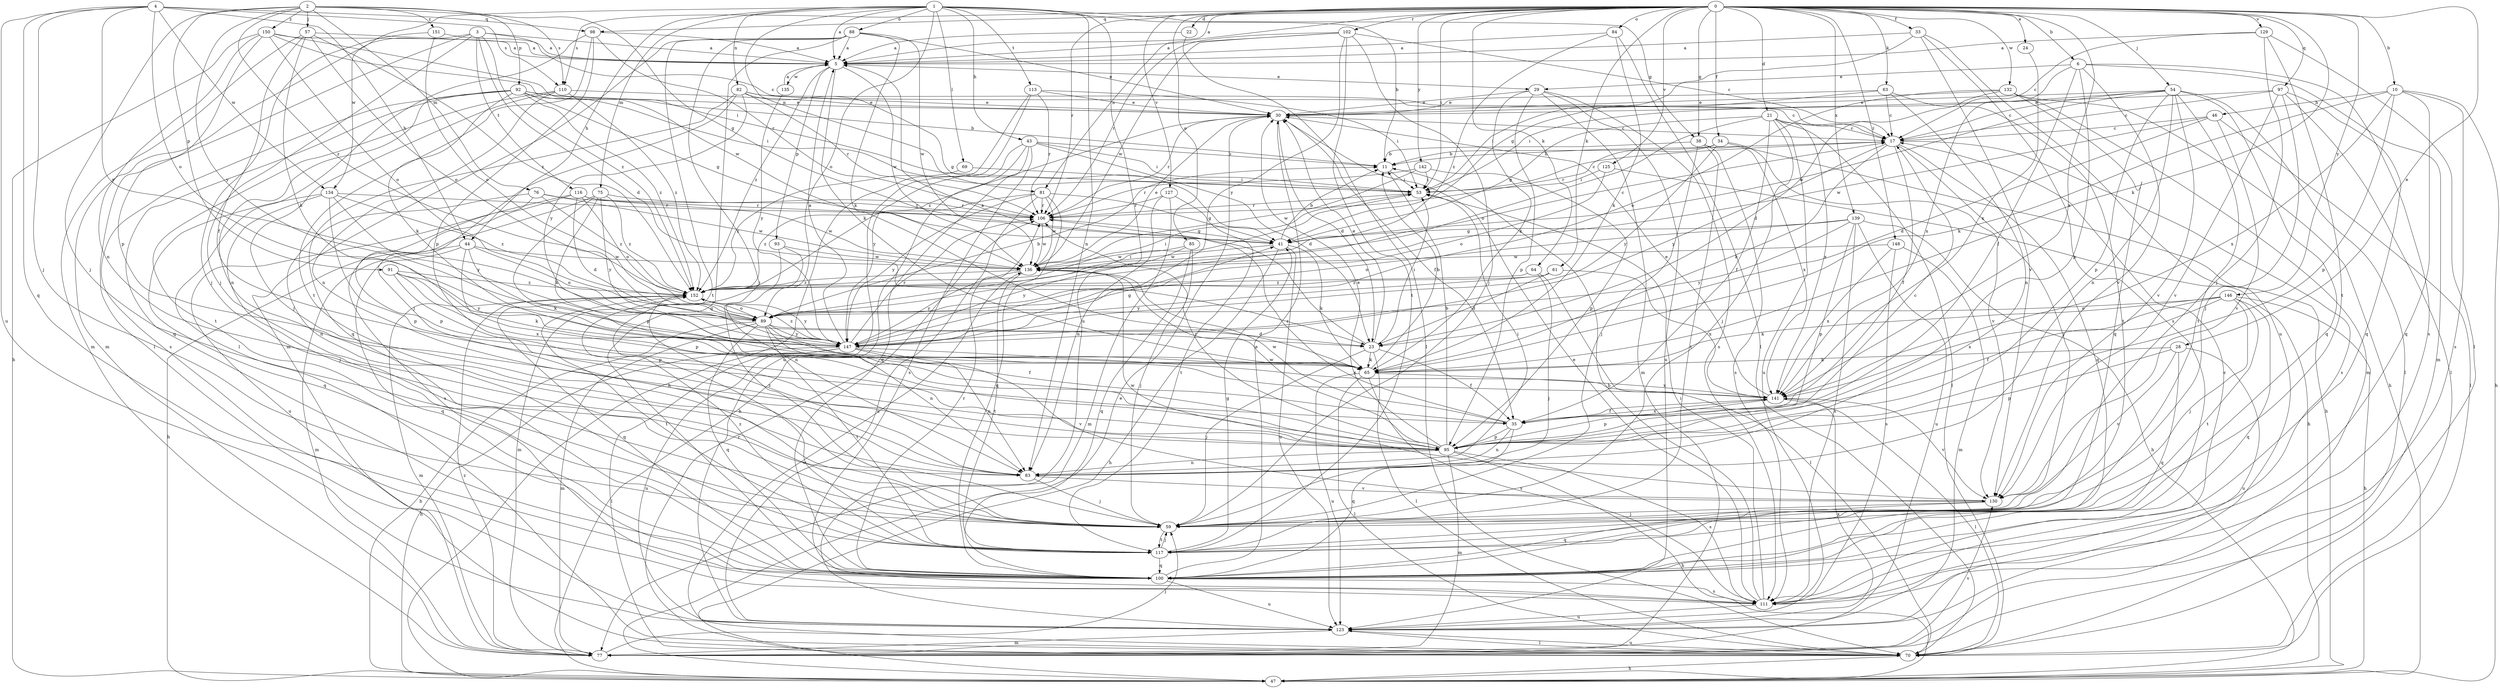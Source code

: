 strict digraph  {
0;
1;
2;
3;
4;
5;
6;
10;
11;
17;
21;
22;
23;
24;
28;
29;
30;
33;
34;
35;
38;
41;
43;
44;
46;
47;
53;
54;
57;
59;
61;
63;
64;
65;
69;
70;
75;
76;
77;
81;
82;
83;
84;
85;
88;
89;
91;
92;
93;
95;
97;
98;
100;
102;
106;
110;
111;
113;
116;
117;
123;
125;
127;
129;
130;
132;
134;
135;
136;
139;
141;
142;
146;
147;
148;
150;
151;
152;
0 -> 5  [label=a];
0 -> 6  [label=b];
0 -> 10  [label=b];
0 -> 21  [label=d];
0 -> 22  [label=d];
0 -> 24  [label=e];
0 -> 28  [label=e];
0 -> 33  [label=f];
0 -> 34  [label=f];
0 -> 38  [label=g];
0 -> 53  [label=i];
0 -> 54  [label=j];
0 -> 61  [label=k];
0 -> 63  [label=k];
0 -> 64  [label=k];
0 -> 65  [label=k];
0 -> 81  [label=n];
0 -> 84  [label=o];
0 -> 85  [label=o];
0 -> 97  [label=q];
0 -> 98  [label=q];
0 -> 102  [label=r];
0 -> 106  [label=r];
0 -> 110  [label=s];
0 -> 125  [label=v];
0 -> 127  [label=v];
0 -> 129  [label=v];
0 -> 132  [label=w];
0 -> 139  [label=x];
0 -> 141  [label=x];
0 -> 142  [label=y];
0 -> 146  [label=y];
0 -> 148  [label=z];
1 -> 5  [label=a];
1 -> 11  [label=b];
1 -> 38  [label=g];
1 -> 43  [label=h];
1 -> 44  [label=h];
1 -> 69  [label=l];
1 -> 75  [label=m];
1 -> 81  [label=n];
1 -> 82  [label=n];
1 -> 83  [label=n];
1 -> 88  [label=o];
1 -> 89  [label=o];
1 -> 113  [label=t];
1 -> 123  [label=u];
1 -> 134  [label=w];
2 -> 41  [label=g];
2 -> 57  [label=j];
2 -> 59  [label=j];
2 -> 76  [label=m];
2 -> 91  [label=p];
2 -> 92  [label=p];
2 -> 110  [label=s];
2 -> 147  [label=y];
2 -> 150  [label=z];
2 -> 151  [label=z];
2 -> 152  [label=z];
3 -> 5  [label=a];
3 -> 17  [label=c];
3 -> 23  [label=d];
3 -> 59  [label=j];
3 -> 70  [label=l];
3 -> 77  [label=m];
3 -> 116  [label=t];
3 -> 152  [label=z];
4 -> 44  [label=h];
4 -> 59  [label=j];
4 -> 89  [label=o];
4 -> 98  [label=q];
4 -> 100  [label=q];
4 -> 110  [label=s];
4 -> 123  [label=u];
4 -> 134  [label=w];
4 -> 147  [label=y];
5 -> 29  [label=e];
5 -> 65  [label=k];
5 -> 93  [label=p];
5 -> 135  [label=w];
5 -> 136  [label=w];
5 -> 152  [label=z];
6 -> 29  [label=e];
6 -> 35  [label=f];
6 -> 77  [label=m];
6 -> 95  [label=p];
6 -> 111  [label=s];
6 -> 130  [label=v];
6 -> 141  [label=x];
10 -> 46  [label=h];
10 -> 47  [label=h];
10 -> 65  [label=k];
10 -> 95  [label=p];
10 -> 100  [label=q];
10 -> 111  [label=s];
10 -> 141  [label=x];
11 -> 53  [label=i];
17 -> 11  [label=b];
17 -> 35  [label=f];
17 -> 59  [label=j];
17 -> 65  [label=k];
17 -> 100  [label=q];
17 -> 111  [label=s];
17 -> 147  [label=y];
21 -> 17  [label=c];
21 -> 35  [label=f];
21 -> 41  [label=g];
21 -> 59  [label=j];
21 -> 70  [label=l];
21 -> 89  [label=o];
21 -> 123  [label=u];
21 -> 141  [label=x];
22 -> 5  [label=a];
22 -> 70  [label=l];
23 -> 5  [label=a];
23 -> 30  [label=e];
23 -> 35  [label=f];
23 -> 53  [label=i];
23 -> 59  [label=j];
23 -> 65  [label=k];
23 -> 70  [label=l];
24 -> 141  [label=x];
28 -> 65  [label=k];
28 -> 95  [label=p];
28 -> 100  [label=q];
28 -> 123  [label=u];
28 -> 130  [label=v];
29 -> 30  [label=e];
29 -> 65  [label=k];
29 -> 77  [label=m];
29 -> 95  [label=p];
29 -> 111  [label=s];
29 -> 123  [label=u];
30 -> 17  [label=c];
30 -> 23  [label=d];
30 -> 35  [label=f];
30 -> 106  [label=r];
30 -> 152  [label=z];
33 -> 5  [label=a];
33 -> 41  [label=g];
33 -> 111  [label=s];
33 -> 123  [label=u];
33 -> 130  [label=v];
34 -> 11  [label=b];
34 -> 47  [label=h];
34 -> 106  [label=r];
34 -> 130  [label=v];
34 -> 147  [label=y];
35 -> 83  [label=n];
35 -> 95  [label=p];
35 -> 100  [label=q];
35 -> 106  [label=r];
35 -> 136  [label=w];
35 -> 141  [label=x];
38 -> 11  [label=b];
38 -> 59  [label=j];
38 -> 111  [label=s];
38 -> 117  [label=t];
38 -> 141  [label=x];
41 -> 11  [label=b];
41 -> 17  [label=c];
41 -> 47  [label=h];
41 -> 65  [label=k];
41 -> 123  [label=u];
41 -> 136  [label=w];
43 -> 11  [label=b];
43 -> 23  [label=d];
43 -> 47  [label=h];
43 -> 53  [label=i];
43 -> 100  [label=q];
43 -> 111  [label=s];
43 -> 147  [label=y];
44 -> 65  [label=k];
44 -> 77  [label=m];
44 -> 89  [label=o];
44 -> 95  [label=p];
44 -> 100  [label=q];
44 -> 136  [label=w];
46 -> 17  [label=c];
46 -> 23  [label=d];
46 -> 70  [label=l];
46 -> 130  [label=v];
46 -> 136  [label=w];
47 -> 30  [label=e];
53 -> 17  [label=c];
53 -> 106  [label=r];
54 -> 17  [label=c];
54 -> 30  [label=e];
54 -> 53  [label=i];
54 -> 70  [label=l];
54 -> 83  [label=n];
54 -> 95  [label=p];
54 -> 100  [label=q];
54 -> 117  [label=t];
54 -> 130  [label=v];
54 -> 136  [label=w];
57 -> 5  [label=a];
57 -> 35  [label=f];
57 -> 65  [label=k];
57 -> 77  [label=m];
57 -> 89  [label=o];
57 -> 152  [label=z];
59 -> 117  [label=t];
61 -> 23  [label=d];
61 -> 141  [label=x];
61 -> 147  [label=y];
61 -> 152  [label=z];
63 -> 17  [label=c];
63 -> 30  [label=e];
63 -> 53  [label=i];
63 -> 83  [label=n];
63 -> 117  [label=t];
64 -> 59  [label=j];
64 -> 70  [label=l];
64 -> 152  [label=z];
65 -> 11  [label=b];
65 -> 70  [label=l];
65 -> 111  [label=s];
65 -> 123  [label=u];
65 -> 141  [label=x];
69 -> 53  [label=i];
69 -> 152  [label=z];
70 -> 47  [label=h];
70 -> 106  [label=r];
70 -> 123  [label=u];
70 -> 136  [label=w];
75 -> 65  [label=k];
75 -> 95  [label=p];
75 -> 106  [label=r];
75 -> 111  [label=s];
75 -> 147  [label=y];
75 -> 152  [label=z];
76 -> 83  [label=n];
76 -> 95  [label=p];
76 -> 106  [label=r];
76 -> 136  [label=w];
76 -> 152  [label=z];
77 -> 59  [label=j];
77 -> 130  [label=v];
77 -> 152  [label=z];
81 -> 41  [label=g];
81 -> 100  [label=q];
81 -> 106  [label=r];
81 -> 123  [label=u];
81 -> 136  [label=w];
81 -> 147  [label=y];
81 -> 152  [label=z];
82 -> 17  [label=c];
82 -> 30  [label=e];
82 -> 41  [label=g];
82 -> 59  [label=j];
82 -> 100  [label=q];
82 -> 106  [label=r];
82 -> 147  [label=y];
83 -> 53  [label=i];
83 -> 59  [label=j];
83 -> 130  [label=v];
83 -> 152  [label=z];
84 -> 5  [label=a];
84 -> 65  [label=k];
84 -> 70  [label=l];
84 -> 152  [label=z];
85 -> 59  [label=j];
85 -> 100  [label=q];
85 -> 136  [label=w];
85 -> 147  [label=y];
88 -> 5  [label=a];
88 -> 30  [label=e];
88 -> 59  [label=j];
88 -> 65  [label=k];
88 -> 77  [label=m];
88 -> 100  [label=q];
88 -> 117  [label=t];
88 -> 136  [label=w];
89 -> 11  [label=b];
89 -> 23  [label=d];
89 -> 35  [label=f];
89 -> 47  [label=h];
89 -> 53  [label=i];
89 -> 77  [label=m];
89 -> 83  [label=n];
89 -> 100  [label=q];
89 -> 117  [label=t];
89 -> 147  [label=y];
91 -> 65  [label=k];
91 -> 95  [label=p];
91 -> 141  [label=x];
91 -> 147  [label=y];
91 -> 152  [label=z];
92 -> 11  [label=b];
92 -> 30  [label=e];
92 -> 41  [label=g];
92 -> 53  [label=i];
92 -> 65  [label=k];
92 -> 83  [label=n];
92 -> 100  [label=q];
92 -> 111  [label=s];
92 -> 152  [label=z];
93 -> 77  [label=m];
93 -> 83  [label=n];
93 -> 136  [label=w];
95 -> 11  [label=b];
95 -> 17  [label=c];
95 -> 30  [label=e];
95 -> 47  [label=h];
95 -> 77  [label=m];
95 -> 83  [label=n];
95 -> 106  [label=r];
95 -> 111  [label=s];
95 -> 136  [label=w];
97 -> 17  [label=c];
97 -> 30  [label=e];
97 -> 59  [label=j];
97 -> 70  [label=l];
97 -> 100  [label=q];
97 -> 130  [label=v];
98 -> 5  [label=a];
98 -> 70  [label=l];
98 -> 95  [label=p];
98 -> 106  [label=r];
98 -> 117  [label=t];
100 -> 30  [label=e];
100 -> 106  [label=r];
100 -> 111  [label=s];
100 -> 123  [label=u];
102 -> 5  [label=a];
102 -> 17  [label=c];
102 -> 59  [label=j];
102 -> 106  [label=r];
102 -> 117  [label=t];
102 -> 136  [label=w];
102 -> 147  [label=y];
106 -> 41  [label=g];
106 -> 136  [label=w];
110 -> 30  [label=e];
110 -> 59  [label=j];
110 -> 83  [label=n];
110 -> 117  [label=t];
110 -> 152  [label=z];
111 -> 11  [label=b];
111 -> 17  [label=c];
111 -> 30  [label=e];
111 -> 53  [label=i];
111 -> 123  [label=u];
113 -> 30  [label=e];
113 -> 47  [label=h];
113 -> 53  [label=i];
113 -> 106  [label=r];
113 -> 123  [label=u];
116 -> 23  [label=d];
116 -> 47  [label=h];
116 -> 89  [label=o];
116 -> 106  [label=r];
116 -> 123  [label=u];
116 -> 136  [label=w];
117 -> 41  [label=g];
117 -> 59  [label=j];
117 -> 100  [label=q];
117 -> 152  [label=z];
123 -> 70  [label=l];
123 -> 77  [label=m];
123 -> 141  [label=x];
125 -> 47  [label=h];
125 -> 53  [label=i];
125 -> 89  [label=o];
127 -> 77  [label=m];
127 -> 83  [label=n];
127 -> 106  [label=r];
127 -> 117  [label=t];
129 -> 5  [label=a];
129 -> 17  [label=c];
129 -> 59  [label=j];
129 -> 70  [label=l];
129 -> 117  [label=t];
130 -> 59  [label=j];
130 -> 100  [label=q];
130 -> 136  [label=w];
132 -> 23  [label=d];
132 -> 30  [label=e];
132 -> 47  [label=h];
132 -> 77  [label=m];
132 -> 89  [label=o];
132 -> 100  [label=q];
134 -> 59  [label=j];
134 -> 95  [label=p];
134 -> 100  [label=q];
134 -> 106  [label=r];
134 -> 147  [label=y];
134 -> 152  [label=z];
135 -> 5  [label=a];
135 -> 147  [label=y];
136 -> 30  [label=e];
136 -> 117  [label=t];
136 -> 147  [label=y];
136 -> 152  [label=z];
139 -> 41  [label=g];
139 -> 47  [label=h];
139 -> 89  [label=o];
139 -> 95  [label=p];
139 -> 111  [label=s];
139 -> 123  [label=u];
139 -> 147  [label=y];
141 -> 30  [label=e];
141 -> 35  [label=f];
141 -> 70  [label=l];
141 -> 95  [label=p];
141 -> 130  [label=v];
142 -> 53  [label=i];
142 -> 95  [label=p];
142 -> 106  [label=r];
142 -> 136  [label=w];
146 -> 35  [label=f];
146 -> 47  [label=h];
146 -> 59  [label=j];
146 -> 65  [label=k];
146 -> 89  [label=o];
146 -> 100  [label=q];
146 -> 117  [label=t];
146 -> 141  [label=x];
147 -> 5  [label=a];
147 -> 41  [label=g];
147 -> 47  [label=h];
147 -> 70  [label=l];
147 -> 83  [label=n];
147 -> 106  [label=r];
147 -> 123  [label=u];
147 -> 130  [label=v];
147 -> 141  [label=x];
147 -> 152  [label=z];
148 -> 77  [label=m];
148 -> 111  [label=s];
148 -> 136  [label=w];
148 -> 141  [label=x];
150 -> 5  [label=a];
150 -> 47  [label=h];
150 -> 53  [label=i];
150 -> 83  [label=n];
150 -> 89  [label=o];
150 -> 95  [label=p];
150 -> 136  [label=w];
151 -> 5  [label=a];
151 -> 59  [label=j];
151 -> 89  [label=o];
152 -> 53  [label=i];
152 -> 77  [label=m];
152 -> 89  [label=o];
152 -> 100  [label=q];
152 -> 117  [label=t];
152 -> 147  [label=y];
}
